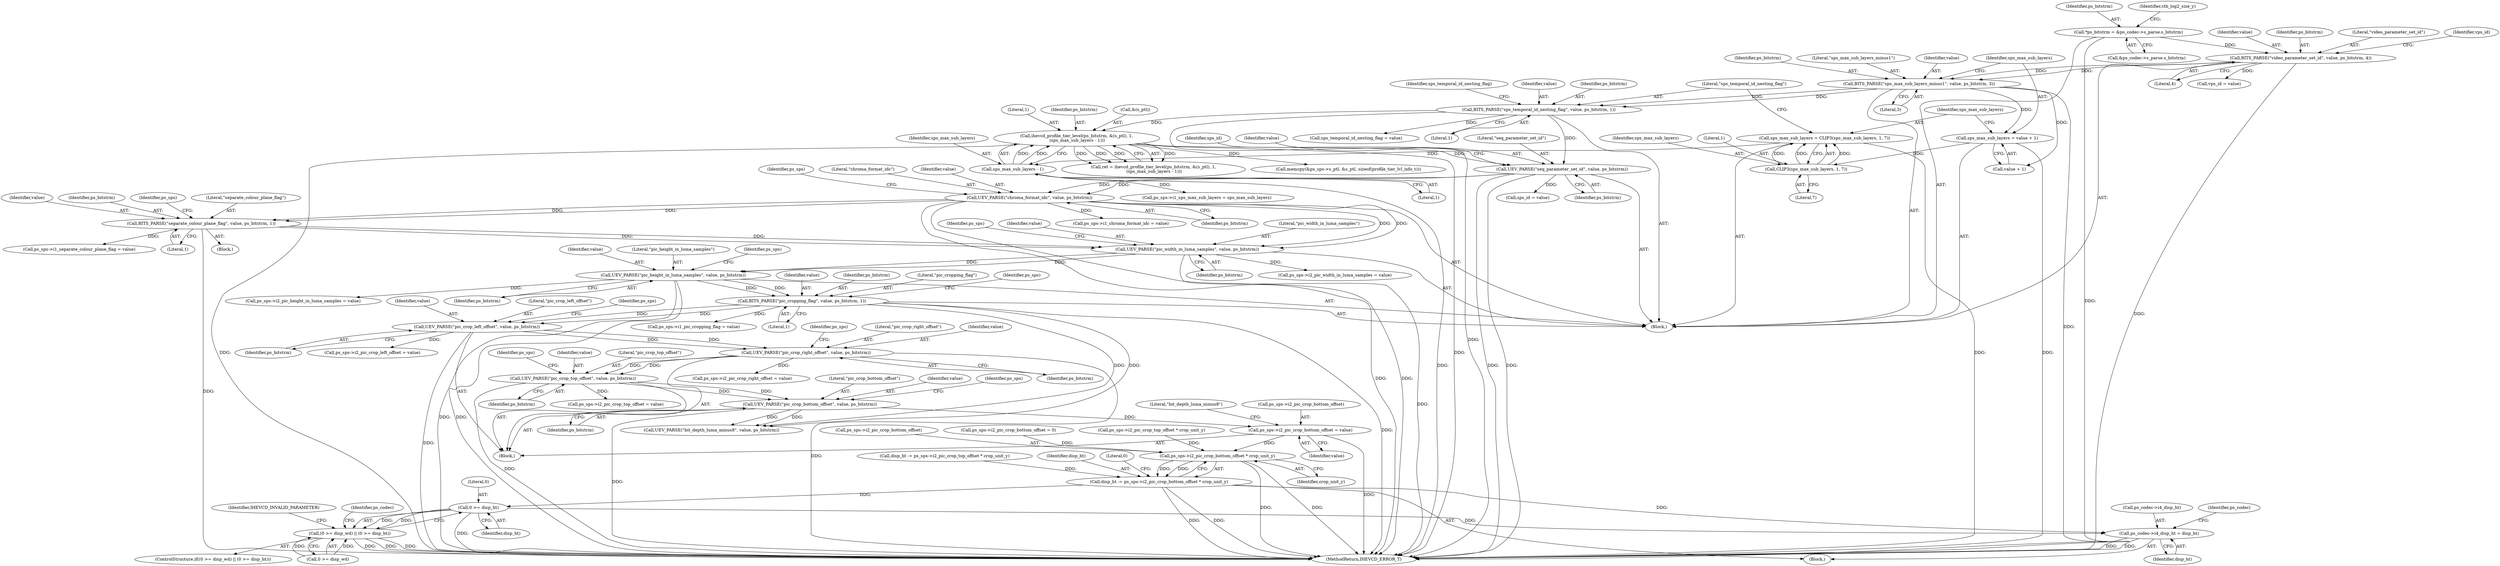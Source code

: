 digraph "0_Android_45c97f878bee15cd97262fe7f57ecea71990fed7@pointer" {
"1000402" [label="(Call,ps_sps->i2_pic_crop_bottom_offset = value)"];
"1000398" [label="(Call,UEV_PARSE(\"pic_crop_bottom_offset\", value, ps_bitstrm))"];
"1000389" [label="(Call,UEV_PARSE(\"pic_crop_top_offset\", value, ps_bitstrm))"];
"1000380" [label="(Call,UEV_PARSE(\"pic_crop_right_offset\", value, ps_bitstrm))"];
"1000371" [label="(Call,UEV_PARSE(\"pic_crop_left_offset\", value, ps_bitstrm))"];
"1000356" [label="(Call,BITS_PARSE(\"pic_cropping_flag\", value, ps_bitstrm, 1))"];
"1000317" [label="(Call,UEV_PARSE(\"pic_height_in_luma_samples\", value, ps_bitstrm))"];
"1000308" [label="(Call,UEV_PARSE(\"pic_width_in_luma_samples\", value, ps_bitstrm))"];
"1000257" [label="(Call,UEV_PARSE(\"chroma_format_idc\", value, ps_bitstrm))"];
"1000186" [label="(Call,UEV_PARSE(\"seq_parameter_set_id\", value, ps_bitstrm))"];
"1000168" [label="(Call,BITS_PARSE(\"sps_temporal_id_nesting_flag\", value, ps_bitstrm, 1))"];
"1000152" [label="(Call,BITS_PARSE(\"sps_max_sub_layers_minus1\", value, ps_bitstrm, 3))"];
"1000136" [label="(Call,BITS_PARSE(\"video_parameter_set_id\", value, ps_bitstrm, 4))"];
"1000124" [label="(Call,*ps_bitstrm = &ps_codec->s_parse.s_bitstrm)"];
"1000178" [label="(Call,ihevcd_profile_tier_level(ps_bitstrm, &(s_ptl), 1,\n (sps_max_sub_layers - 1)))"];
"1000183" [label="(Call,sps_max_sub_layers - 1)"];
"1000162" [label="(Call,sps_max_sub_layers = CLIP3(sps_max_sub_layers, 1, 7))"];
"1000164" [label="(Call,CLIP3(sps_max_sub_layers, 1, 7))"];
"1000157" [label="(Call,sps_max_sub_layers = value + 1)"];
"1000291" [label="(Call,BITS_PARSE(\"separate_colour_plane_flag\", value, ps_bitstrm, 1))"];
"1001210" [label="(Call,ps_sps->i2_pic_crop_bottom_offset * crop_unit_y)"];
"1001208" [label="(Call,disp_ht -= ps_sps->i2_pic_crop_bottom_offset * crop_unit_y)"];
"1001220" [label="(Call,0 >= disp_ht)"];
"1001216" [label="(Call,(0 >= disp_wd) || (0 >= disp_ht))"];
"1001230" [label="(Call,ps_codec->i4_disp_ht = disp_ht)"];
"1000393" [label="(Call,ps_sps->i2_pic_crop_top_offset = value)"];
"1000170" [label="(Identifier,value)"];
"1000257" [label="(Call,UEV_PARSE(\"chroma_format_idc\", value, ps_bitstrm))"];
"1000191" [label="(Identifier,sps_id)"];
"1000296" [label="(Call,ps_sps->i1_separate_colour_plane_flag = value)"];
"1000398" [label="(Call,UEV_PARSE(\"pic_crop_bottom_offset\", value, ps_bitstrm))"];
"1000153" [label="(Literal,\"sps_max_sub_layers_minus1\")"];
"1000180" [label="(Call,&(s_ptl))"];
"1001210" [label="(Call,ps_sps->i2_pic_crop_bottom_offset * crop_unit_y)"];
"1000176" [label="(Call,ret = ihevcd_profile_tier_level(ps_bitstrm, &(s_ptl), 1,\n (sps_max_sub_layers - 1)))"];
"1000323" [label="(Identifier,ps_sps)"];
"1000384" [label="(Call,ps_sps->i2_pic_crop_right_offset = value)"];
"1000261" [label="(Call,ps_sps->i1_chroma_format_idc = value)"];
"1001217" [label="(Call,0 >= disp_wd)"];
"1000248" [label="(Call,memcpy(&ps_sps->s_ptl, &s_ptl, sizeof(profile_tier_lvl_info_t)))"];
"1000154" [label="(Identifier,value)"];
"1000373" [label="(Identifier,value)"];
"1000190" [label="(Call,sps_id = value)"];
"1000319" [label="(Identifier,value)"];
"1000126" [label="(Call,&ps_codec->s_parse.s_bitstrm)"];
"1000375" [label="(Call,ps_sps->i2_pic_crop_left_offset = value)"];
"1000263" [label="(Identifier,ps_sps)"];
"1001227" [label="(Identifier,ps_codec)"];
"1000424" [label="(Call,ps_sps->i2_pic_crop_bottom_offset = 0)"];
"1000429" [label="(Call,UEV_PARSE(\"bit_depth_luma_minus8\", value, ps_bitstrm))"];
"1000380" [label="(Call,UEV_PARSE(\"pic_crop_right_offset\", value, ps_bitstrm))"];
"1000139" [label="(Identifier,ps_bitstrm)"];
"1001230" [label="(Call,ps_codec->i4_disp_ht = disp_ht)"];
"1000406" [label="(Identifier,value)"];
"1001231" [label="(Call,ps_codec->i4_disp_ht)"];
"1000137" [label="(Literal,\"video_parameter_set_id\")"];
"1000358" [label="(Identifier,value)"];
"1000381" [label="(Literal,\"pic_crop_right_offset\")"];
"1000311" [label="(Identifier,ps_bitstrm)"];
"1000165" [label="(Identifier,sps_max_sub_layers)"];
"1000159" [label="(Call,value + 1)"];
"1000356" [label="(Call,BITS_PARSE(\"pic_cropping_flag\", value, ps_bitstrm, 1))"];
"1000183" [label="(Call,sps_max_sub_layers - 1)"];
"1000258" [label="(Literal,\"chroma_format_idc\")"];
"1000400" [label="(Identifier,value)"];
"1000141" [label="(Call,vps_id = value)"];
"1001237" [label="(Identifier,ps_codec)"];
"1000291" [label="(Call,BITS_PARSE(\"separate_colour_plane_flag\", value, ps_bitstrm, 1))"];
"1001216" [label="(Call,(0 >= disp_wd) || (0 >= disp_ht))"];
"1000430" [label="(Literal,\"bit_depth_luma_minus8\")"];
"1000314" [label="(Identifier,ps_sps)"];
"1000156" [label="(Literal,3)"];
"1000293" [label="(Identifier,value)"];
"1000404" [label="(Identifier,ps_sps)"];
"1000402" [label="(Call,ps_sps->i2_pic_crop_bottom_offset = value)"];
"1000382" [label="(Identifier,value)"];
"1000395" [label="(Identifier,ps_sps)"];
"1000167" [label="(Literal,7)"];
"1000188" [label="(Identifier,value)"];
"1000295" [label="(Literal,1)"];
"1001208" [label="(Call,disp_ht -= ps_sps->i2_pic_crop_bottom_offset * crop_unit_y)"];
"1000124" [label="(Call,*ps_bitstrm = &ps_codec->s_parse.s_bitstrm)"];
"1000185" [label="(Literal,1)"];
"1000403" [label="(Call,ps_sps->i2_pic_crop_bottom_offset)"];
"1000320" [label="(Identifier,ps_bitstrm)"];
"1001203" [label="(Call,ps_sps->i2_pic_crop_top_offset * crop_unit_y)"];
"1000171" [label="(Identifier,ps_bitstrm)"];
"1000290" [label="(Block,)"];
"1000392" [label="(Identifier,ps_bitstrm)"];
"1000166" [label="(Literal,1)"];
"1000174" [label="(Identifier,sps_temporal_id_nesting_flag)"];
"1000125" [label="(Identifier,ps_bitstrm)"];
"1001201" [label="(Call,disp_ht -= ps_sps->i2_pic_crop_top_offset * crop_unit_y)"];
"1000182" [label="(Literal,1)"];
"1000361" [label="(Call,ps_sps->i1_pic_cropping_flag = value)"];
"1000179" [label="(Identifier,ps_bitstrm)"];
"1001209" [label="(Identifier,disp_ht)"];
"1000310" [label="(Identifier,value)"];
"1000189" [label="(Identifier,ps_bitstrm)"];
"1000399" [label="(Literal,\"pic_crop_bottom_offset\")"];
"1000312" [label="(Call,ps_sps->i2_pic_width_in_luma_samples = value)"];
"1001214" [label="(Identifier,crop_unit_y)"];
"1001234" [label="(Identifier,disp_ht)"];
"1000383" [label="(Identifier,ps_bitstrm)"];
"1000401" [label="(Identifier,ps_bitstrm)"];
"1001211" [label="(Call,ps_sps->i2_pic_crop_bottom_offset)"];
"1000260" [label="(Identifier,ps_bitstrm)"];
"1000187" [label="(Literal,\"seq_parameter_set_id\")"];
"1000162" [label="(Call,sps_max_sub_layers = CLIP3(sps_max_sub_layers, 1, 7))"];
"1000309" [label="(Literal,\"pic_width_in_luma_samples\")"];
"1000184" [label="(Identifier,sps_max_sub_layers)"];
"1000142" [label="(Identifier,vps_id)"];
"1000318" [label="(Literal,\"pic_height_in_luma_samples\")"];
"1000374" [label="(Identifier,ps_bitstrm)"];
"1000169" [label="(Literal,\"sps_temporal_id_nesting_flag\")"];
"1000233" [label="(Call,ps_sps->i1_sps_max_sub_layers = sps_max_sub_layers)"];
"1000360" [label="(Literal,1)"];
"1001319" [label="(MethodReturn,IHEVCD_ERROR_T)"];
"1000321" [label="(Call,ps_sps->i2_pic_height_in_luma_samples = value)"];
"1000391" [label="(Identifier,value)"];
"1000294" [label="(Identifier,ps_bitstrm)"];
"1000186" [label="(Call,UEV_PARSE(\"seq_parameter_set_id\", value, ps_bitstrm))"];
"1001153" [label="(Block,)"];
"1001220" [label="(Call,0 >= disp_ht)"];
"1000359" [label="(Identifier,ps_bitstrm)"];
"1000164" [label="(Call,CLIP3(sps_max_sub_layers, 1, 7))"];
"1000138" [label="(Identifier,value)"];
"1001221" [label="(Literal,0)"];
"1000155" [label="(Identifier,ps_bitstrm)"];
"1000357" [label="(Literal,\"pic_cropping_flag\")"];
"1000163" [label="(Identifier,sps_max_sub_layers)"];
"1001215" [label="(ControlStructure,if((0 >= disp_wd) || (0 >= disp_ht)))"];
"1000173" [label="(Call,sps_temporal_id_nesting_flag = value)"];
"1001224" [label="(Identifier,IHEVCD_INVALID_PARAMETER)"];
"1000157" [label="(Call,sps_max_sub_layers = value + 1)"];
"1000372" [label="(Literal,\"pic_crop_left_offset\")"];
"1000136" [label="(Call,BITS_PARSE(\"video_parameter_set_id\", value, ps_bitstrm, 4))"];
"1001218" [label="(Literal,0)"];
"1000390" [label="(Literal,\"pic_crop_top_offset\")"];
"1000158" [label="(Identifier,sps_max_sub_layers)"];
"1000298" [label="(Identifier,ps_sps)"];
"1000152" [label="(Call,BITS_PARSE(\"sps_max_sub_layers_minus1\", value, ps_bitstrm, 3))"];
"1000317" [label="(Call,UEV_PARSE(\"pic_height_in_luma_samples\", value, ps_bitstrm))"];
"1000370" [label="(Block,)"];
"1000371" [label="(Call,UEV_PARSE(\"pic_crop_left_offset\", value, ps_bitstrm))"];
"1000363" [label="(Identifier,ps_sps)"];
"1000292" [label="(Literal,\"separate_colour_plane_flag\")"];
"1000389" [label="(Call,UEV_PARSE(\"pic_crop_top_offset\", value, ps_bitstrm))"];
"1000308" [label="(Call,UEV_PARSE(\"pic_width_in_luma_samples\", value, ps_bitstrm))"];
"1000377" [label="(Identifier,ps_sps)"];
"1000259" [label="(Identifier,value)"];
"1000178" [label="(Call,ihevcd_profile_tier_level(ps_bitstrm, &(s_ptl), 1,\n (sps_max_sub_layers - 1)))"];
"1000386" [label="(Identifier,ps_sps)"];
"1001222" [label="(Identifier,disp_ht)"];
"1000108" [label="(Block,)"];
"1000140" [label="(Literal,4)"];
"1000134" [label="(Identifier,ctb_log2_size_y)"];
"1000168" [label="(Call,BITS_PARSE(\"sps_temporal_id_nesting_flag\", value, ps_bitstrm, 1))"];
"1000172" [label="(Literal,1)"];
"1000402" -> "1000370"  [label="AST: "];
"1000402" -> "1000406"  [label="CFG: "];
"1000403" -> "1000402"  [label="AST: "];
"1000406" -> "1000402"  [label="AST: "];
"1000430" -> "1000402"  [label="CFG: "];
"1000402" -> "1001319"  [label="DDG: "];
"1000398" -> "1000402"  [label="DDG: "];
"1000402" -> "1001210"  [label="DDG: "];
"1000398" -> "1000370"  [label="AST: "];
"1000398" -> "1000401"  [label="CFG: "];
"1000399" -> "1000398"  [label="AST: "];
"1000400" -> "1000398"  [label="AST: "];
"1000401" -> "1000398"  [label="AST: "];
"1000404" -> "1000398"  [label="CFG: "];
"1000398" -> "1001319"  [label="DDG: "];
"1000389" -> "1000398"  [label="DDG: "];
"1000389" -> "1000398"  [label="DDG: "];
"1000398" -> "1000429"  [label="DDG: "];
"1000398" -> "1000429"  [label="DDG: "];
"1000389" -> "1000370"  [label="AST: "];
"1000389" -> "1000392"  [label="CFG: "];
"1000390" -> "1000389"  [label="AST: "];
"1000391" -> "1000389"  [label="AST: "];
"1000392" -> "1000389"  [label="AST: "];
"1000395" -> "1000389"  [label="CFG: "];
"1000389" -> "1001319"  [label="DDG: "];
"1000380" -> "1000389"  [label="DDG: "];
"1000380" -> "1000389"  [label="DDG: "];
"1000389" -> "1000393"  [label="DDG: "];
"1000380" -> "1000370"  [label="AST: "];
"1000380" -> "1000383"  [label="CFG: "];
"1000381" -> "1000380"  [label="AST: "];
"1000382" -> "1000380"  [label="AST: "];
"1000383" -> "1000380"  [label="AST: "];
"1000386" -> "1000380"  [label="CFG: "];
"1000380" -> "1001319"  [label="DDG: "];
"1000371" -> "1000380"  [label="DDG: "];
"1000371" -> "1000380"  [label="DDG: "];
"1000380" -> "1000384"  [label="DDG: "];
"1000371" -> "1000370"  [label="AST: "];
"1000371" -> "1000374"  [label="CFG: "];
"1000372" -> "1000371"  [label="AST: "];
"1000373" -> "1000371"  [label="AST: "];
"1000374" -> "1000371"  [label="AST: "];
"1000377" -> "1000371"  [label="CFG: "];
"1000371" -> "1001319"  [label="DDG: "];
"1000356" -> "1000371"  [label="DDG: "];
"1000356" -> "1000371"  [label="DDG: "];
"1000371" -> "1000375"  [label="DDG: "];
"1000356" -> "1000108"  [label="AST: "];
"1000356" -> "1000360"  [label="CFG: "];
"1000357" -> "1000356"  [label="AST: "];
"1000358" -> "1000356"  [label="AST: "];
"1000359" -> "1000356"  [label="AST: "];
"1000360" -> "1000356"  [label="AST: "];
"1000363" -> "1000356"  [label="CFG: "];
"1000356" -> "1001319"  [label="DDG: "];
"1000317" -> "1000356"  [label="DDG: "];
"1000317" -> "1000356"  [label="DDG: "];
"1000356" -> "1000361"  [label="DDG: "];
"1000356" -> "1000429"  [label="DDG: "];
"1000356" -> "1000429"  [label="DDG: "];
"1000317" -> "1000108"  [label="AST: "];
"1000317" -> "1000320"  [label="CFG: "];
"1000318" -> "1000317"  [label="AST: "];
"1000319" -> "1000317"  [label="AST: "];
"1000320" -> "1000317"  [label="AST: "];
"1000323" -> "1000317"  [label="CFG: "];
"1000317" -> "1001319"  [label="DDG: "];
"1000317" -> "1001319"  [label="DDG: "];
"1000308" -> "1000317"  [label="DDG: "];
"1000308" -> "1000317"  [label="DDG: "];
"1000317" -> "1000321"  [label="DDG: "];
"1000308" -> "1000108"  [label="AST: "];
"1000308" -> "1000311"  [label="CFG: "];
"1000309" -> "1000308"  [label="AST: "];
"1000310" -> "1000308"  [label="AST: "];
"1000311" -> "1000308"  [label="AST: "];
"1000314" -> "1000308"  [label="CFG: "];
"1000308" -> "1001319"  [label="DDG: "];
"1000257" -> "1000308"  [label="DDG: "];
"1000257" -> "1000308"  [label="DDG: "];
"1000291" -> "1000308"  [label="DDG: "];
"1000291" -> "1000308"  [label="DDG: "];
"1000308" -> "1000312"  [label="DDG: "];
"1000257" -> "1000108"  [label="AST: "];
"1000257" -> "1000260"  [label="CFG: "];
"1000258" -> "1000257"  [label="AST: "];
"1000259" -> "1000257"  [label="AST: "];
"1000260" -> "1000257"  [label="AST: "];
"1000263" -> "1000257"  [label="CFG: "];
"1000257" -> "1001319"  [label="DDG: "];
"1000257" -> "1001319"  [label="DDG: "];
"1000186" -> "1000257"  [label="DDG: "];
"1000186" -> "1000257"  [label="DDG: "];
"1000257" -> "1000261"  [label="DDG: "];
"1000257" -> "1000291"  [label="DDG: "];
"1000257" -> "1000291"  [label="DDG: "];
"1000186" -> "1000108"  [label="AST: "];
"1000186" -> "1000189"  [label="CFG: "];
"1000187" -> "1000186"  [label="AST: "];
"1000188" -> "1000186"  [label="AST: "];
"1000189" -> "1000186"  [label="AST: "];
"1000191" -> "1000186"  [label="CFG: "];
"1000186" -> "1001319"  [label="DDG: "];
"1000186" -> "1001319"  [label="DDG: "];
"1000168" -> "1000186"  [label="DDG: "];
"1000178" -> "1000186"  [label="DDG: "];
"1000186" -> "1000190"  [label="DDG: "];
"1000168" -> "1000108"  [label="AST: "];
"1000168" -> "1000172"  [label="CFG: "];
"1000169" -> "1000168"  [label="AST: "];
"1000170" -> "1000168"  [label="AST: "];
"1000171" -> "1000168"  [label="AST: "];
"1000172" -> "1000168"  [label="AST: "];
"1000174" -> "1000168"  [label="CFG: "];
"1000168" -> "1001319"  [label="DDG: "];
"1000152" -> "1000168"  [label="DDG: "];
"1000152" -> "1000168"  [label="DDG: "];
"1000168" -> "1000173"  [label="DDG: "];
"1000168" -> "1000178"  [label="DDG: "];
"1000152" -> "1000108"  [label="AST: "];
"1000152" -> "1000156"  [label="CFG: "];
"1000153" -> "1000152"  [label="AST: "];
"1000154" -> "1000152"  [label="AST: "];
"1000155" -> "1000152"  [label="AST: "];
"1000156" -> "1000152"  [label="AST: "];
"1000158" -> "1000152"  [label="CFG: "];
"1000152" -> "1001319"  [label="DDG: "];
"1000136" -> "1000152"  [label="DDG: "];
"1000136" -> "1000152"  [label="DDG: "];
"1000152" -> "1000157"  [label="DDG: "];
"1000152" -> "1000159"  [label="DDG: "];
"1000136" -> "1000108"  [label="AST: "];
"1000136" -> "1000140"  [label="CFG: "];
"1000137" -> "1000136"  [label="AST: "];
"1000138" -> "1000136"  [label="AST: "];
"1000139" -> "1000136"  [label="AST: "];
"1000140" -> "1000136"  [label="AST: "];
"1000142" -> "1000136"  [label="CFG: "];
"1000136" -> "1001319"  [label="DDG: "];
"1000124" -> "1000136"  [label="DDG: "];
"1000136" -> "1000141"  [label="DDG: "];
"1000124" -> "1000108"  [label="AST: "];
"1000124" -> "1000126"  [label="CFG: "];
"1000125" -> "1000124"  [label="AST: "];
"1000126" -> "1000124"  [label="AST: "];
"1000134" -> "1000124"  [label="CFG: "];
"1000124" -> "1001319"  [label="DDG: "];
"1000178" -> "1000176"  [label="AST: "];
"1000178" -> "1000183"  [label="CFG: "];
"1000179" -> "1000178"  [label="AST: "];
"1000180" -> "1000178"  [label="AST: "];
"1000182" -> "1000178"  [label="AST: "];
"1000183" -> "1000178"  [label="AST: "];
"1000176" -> "1000178"  [label="CFG: "];
"1000178" -> "1001319"  [label="DDG: "];
"1000178" -> "1001319"  [label="DDG: "];
"1000178" -> "1000176"  [label="DDG: "];
"1000178" -> "1000176"  [label="DDG: "];
"1000178" -> "1000176"  [label="DDG: "];
"1000178" -> "1000176"  [label="DDG: "];
"1000183" -> "1000178"  [label="DDG: "];
"1000183" -> "1000178"  [label="DDG: "];
"1000178" -> "1000248"  [label="DDG: "];
"1000183" -> "1000185"  [label="CFG: "];
"1000184" -> "1000183"  [label="AST: "];
"1000185" -> "1000183"  [label="AST: "];
"1000183" -> "1001319"  [label="DDG: "];
"1000162" -> "1000183"  [label="DDG: "];
"1000183" -> "1000233"  [label="DDG: "];
"1000162" -> "1000108"  [label="AST: "];
"1000162" -> "1000164"  [label="CFG: "];
"1000163" -> "1000162"  [label="AST: "];
"1000164" -> "1000162"  [label="AST: "];
"1000169" -> "1000162"  [label="CFG: "];
"1000162" -> "1001319"  [label="DDG: "];
"1000164" -> "1000162"  [label="DDG: "];
"1000164" -> "1000162"  [label="DDG: "];
"1000164" -> "1000162"  [label="DDG: "];
"1000164" -> "1000167"  [label="CFG: "];
"1000165" -> "1000164"  [label="AST: "];
"1000166" -> "1000164"  [label="AST: "];
"1000167" -> "1000164"  [label="AST: "];
"1000157" -> "1000164"  [label="DDG: "];
"1000157" -> "1000108"  [label="AST: "];
"1000157" -> "1000159"  [label="CFG: "];
"1000158" -> "1000157"  [label="AST: "];
"1000159" -> "1000157"  [label="AST: "];
"1000163" -> "1000157"  [label="CFG: "];
"1000157" -> "1001319"  [label="DDG: "];
"1000291" -> "1000290"  [label="AST: "];
"1000291" -> "1000295"  [label="CFG: "];
"1000292" -> "1000291"  [label="AST: "];
"1000293" -> "1000291"  [label="AST: "];
"1000294" -> "1000291"  [label="AST: "];
"1000295" -> "1000291"  [label="AST: "];
"1000298" -> "1000291"  [label="CFG: "];
"1000291" -> "1001319"  [label="DDG: "];
"1000291" -> "1000296"  [label="DDG: "];
"1001210" -> "1001208"  [label="AST: "];
"1001210" -> "1001214"  [label="CFG: "];
"1001211" -> "1001210"  [label="AST: "];
"1001214" -> "1001210"  [label="AST: "];
"1001208" -> "1001210"  [label="CFG: "];
"1001210" -> "1001319"  [label="DDG: "];
"1001210" -> "1001319"  [label="DDG: "];
"1001210" -> "1001208"  [label="DDG: "];
"1001210" -> "1001208"  [label="DDG: "];
"1000424" -> "1001210"  [label="DDG: "];
"1001203" -> "1001210"  [label="DDG: "];
"1001208" -> "1001153"  [label="AST: "];
"1001209" -> "1001208"  [label="AST: "];
"1001218" -> "1001208"  [label="CFG: "];
"1001208" -> "1001319"  [label="DDG: "];
"1001208" -> "1001319"  [label="DDG: "];
"1001201" -> "1001208"  [label="DDG: "];
"1001208" -> "1001220"  [label="DDG: "];
"1001208" -> "1001230"  [label="DDG: "];
"1001220" -> "1001216"  [label="AST: "];
"1001220" -> "1001222"  [label="CFG: "];
"1001221" -> "1001220"  [label="AST: "];
"1001222" -> "1001220"  [label="AST: "];
"1001216" -> "1001220"  [label="CFG: "];
"1001220" -> "1001319"  [label="DDG: "];
"1001220" -> "1001216"  [label="DDG: "];
"1001220" -> "1001216"  [label="DDG: "];
"1001220" -> "1001230"  [label="DDG: "];
"1001216" -> "1001215"  [label="AST: "];
"1001216" -> "1001217"  [label="CFG: "];
"1001217" -> "1001216"  [label="AST: "];
"1001224" -> "1001216"  [label="CFG: "];
"1001227" -> "1001216"  [label="CFG: "];
"1001216" -> "1001319"  [label="DDG: "];
"1001216" -> "1001319"  [label="DDG: "];
"1001216" -> "1001319"  [label="DDG: "];
"1001217" -> "1001216"  [label="DDG: "];
"1001217" -> "1001216"  [label="DDG: "];
"1001230" -> "1001153"  [label="AST: "];
"1001230" -> "1001234"  [label="CFG: "];
"1001231" -> "1001230"  [label="AST: "];
"1001234" -> "1001230"  [label="AST: "];
"1001237" -> "1001230"  [label="CFG: "];
"1001230" -> "1001319"  [label="DDG: "];
"1001230" -> "1001319"  [label="DDG: "];
}
